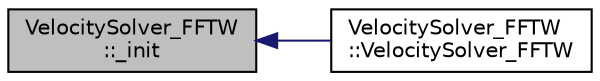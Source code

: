 digraph "VelocitySolver_FFTW::_init"
{
  edge [fontname="Helvetica",fontsize="10",labelfontname="Helvetica",labelfontsize="10"];
  node [fontname="Helvetica",fontsize="10",shape=record];
  rankdir="LR";
  Node1 [label="VelocitySolver_FFTW\l::_init",height=0.2,width=0.4,color="black", fillcolor="grey75", style="filled", fontcolor="black"];
  Node1 -> Node2 [dir="back",color="midnightblue",fontsize="10",style="solid",fontname="Helvetica"];
  Node2 [label="VelocitySolver_FFTW\l::VelocitySolver_FFTW",height=0.2,width=0.4,color="black", fillcolor="white", style="filled",URL="$class_velocity_solver___f_f_t_w.html#ae7c2966900d04a6a3cab0803ff42127f"];
}

